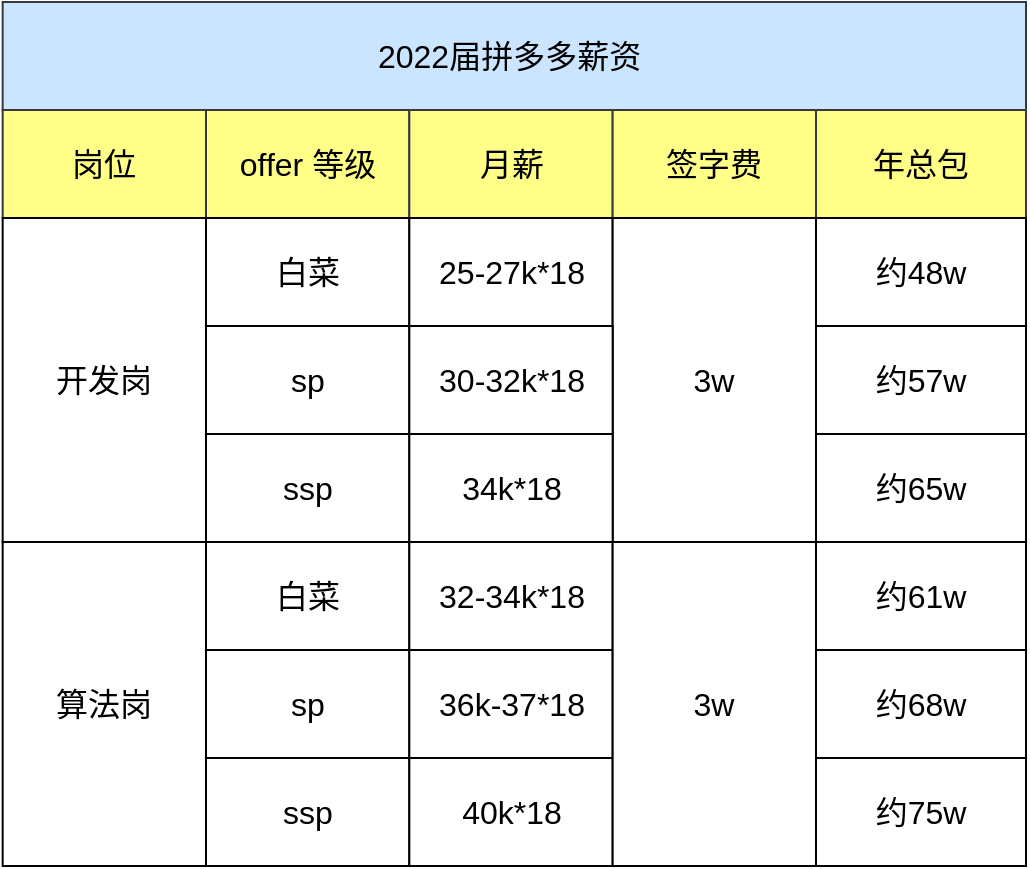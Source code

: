 <mxfile version="15.8.3" type="github">
  <diagram id="WuZ8_OOCTdjACCoI05ke" name="Page-1">
    <mxGraphModel dx="1773" dy="558" grid="1" gridSize="10" guides="1" tooltips="1" connect="1" arrows="1" fold="1" page="1" pageScale="1" pageWidth="827" pageHeight="1169" math="0" shadow="0">
      <root>
        <mxCell id="0" />
        <mxCell id="1" parent="0" />
        <mxCell id="qjziplt6dxEa7r78YyaK-1" value="2022届拼多多薪资&amp;nbsp;" style="rounded=0;whiteSpace=wrap;html=1;fontSize=16;fillColor=#cce5ff;strokeColor=#36393d;" vertex="1" parent="1">
          <mxGeometry x="-21.67" y="160" width="511.67" height="54" as="geometry" />
        </mxCell>
        <mxCell id="qjziplt6dxEa7r78YyaK-2" value="offer 等级" style="rounded=0;whiteSpace=wrap;html=1;fontSize=16;fillColor=#ffff88;strokeColor=#36393d;" vertex="1" parent="1">
          <mxGeometry x="80" y="214" width="101.667" height="54" as="geometry" />
        </mxCell>
        <mxCell id="qjziplt6dxEa7r78YyaK-3" value="月薪" style="rounded=0;whiteSpace=wrap;html=1;fontSize=16;fillColor=#ffff88;strokeColor=#36393d;" vertex="1" parent="1">
          <mxGeometry x="181.667" y="214" width="101.667" height="54" as="geometry" />
        </mxCell>
        <mxCell id="qjziplt6dxEa7r78YyaK-4" value="签字费" style="rounded=0;whiteSpace=wrap;html=1;fontSize=16;fillColor=#ffff88;strokeColor=#36393d;" vertex="1" parent="1">
          <mxGeometry x="283.33" y="214" width="101.667" height="54" as="geometry" />
        </mxCell>
        <mxCell id="qjziplt6dxEa7r78YyaK-5" value="白菜" style="rounded=0;whiteSpace=wrap;html=1;fontSize=16;" vertex="1" parent="1">
          <mxGeometry x="80" y="268" width="101.667" height="54" as="geometry" />
        </mxCell>
        <mxCell id="qjziplt6dxEa7r78YyaK-6" value="25-27k*18" style="rounded=0;whiteSpace=wrap;html=1;fontSize=16;" vertex="1" parent="1">
          <mxGeometry x="181.667" y="268" width="101.667" height="54" as="geometry" />
        </mxCell>
        <mxCell id="qjziplt6dxEa7r78YyaK-7" value="3w" style="rounded=0;whiteSpace=wrap;html=1;fontSize=16;" vertex="1" parent="1">
          <mxGeometry x="283.33" y="268" width="101.667" height="162" as="geometry" />
        </mxCell>
        <mxCell id="qjziplt6dxEa7r78YyaK-8" value="sp" style="rounded=0;whiteSpace=wrap;html=1;fontSize=16;" vertex="1" parent="1">
          <mxGeometry x="80" y="322" width="101.667" height="54" as="geometry" />
        </mxCell>
        <mxCell id="qjziplt6dxEa7r78YyaK-9" value="30-32k*18" style="rounded=0;whiteSpace=wrap;html=1;fontSize=16;" vertex="1" parent="1">
          <mxGeometry x="181.667" y="322" width="101.667" height="54" as="geometry" />
        </mxCell>
        <mxCell id="qjziplt6dxEa7r78YyaK-10" value="ssp" style="rounded=0;whiteSpace=wrap;html=1;fontSize=16;" vertex="1" parent="1">
          <mxGeometry x="80" y="376" width="101.667" height="54" as="geometry" />
        </mxCell>
        <mxCell id="qjziplt6dxEa7r78YyaK-11" value="34k*18" style="rounded=0;whiteSpace=wrap;html=1;fontSize=16;" vertex="1" parent="1">
          <mxGeometry x="181.667" y="376" width="101.667" height="54" as="geometry" />
        </mxCell>
        <mxCell id="qjziplt6dxEa7r78YyaK-12" value="岗位" style="rounded=0;whiteSpace=wrap;html=1;fontSize=16;fillColor=#ffff88;strokeColor=#36393d;" vertex="1" parent="1">
          <mxGeometry x="-21.67" y="214" width="101.667" height="54" as="geometry" />
        </mxCell>
        <mxCell id="qjziplt6dxEa7r78YyaK-13" value="开发岗" style="rounded=0;whiteSpace=wrap;html=1;fontSize=16;" vertex="1" parent="1">
          <mxGeometry x="-21.67" y="268" width="101.67" height="162" as="geometry" />
        </mxCell>
        <mxCell id="qjziplt6dxEa7r78YyaK-14" value="白菜" style="rounded=0;whiteSpace=wrap;html=1;fontSize=16;" vertex="1" parent="1">
          <mxGeometry x="80" y="430" width="101.667" height="54" as="geometry" />
        </mxCell>
        <mxCell id="qjziplt6dxEa7r78YyaK-15" value="sp" style="rounded=0;whiteSpace=wrap;html=1;fontSize=16;" vertex="1" parent="1">
          <mxGeometry x="80" y="484" width="101.667" height="54" as="geometry" />
        </mxCell>
        <mxCell id="qjziplt6dxEa7r78YyaK-16" value="ssp" style="rounded=0;whiteSpace=wrap;html=1;fontSize=16;" vertex="1" parent="1">
          <mxGeometry x="80" y="538" width="101.667" height="54" as="geometry" />
        </mxCell>
        <mxCell id="qjziplt6dxEa7r78YyaK-17" value="32-34k*18" style="rounded=0;whiteSpace=wrap;html=1;fontSize=16;" vertex="1" parent="1">
          <mxGeometry x="181.667" y="430" width="101.667" height="54" as="geometry" />
        </mxCell>
        <mxCell id="qjziplt6dxEa7r78YyaK-18" value="36k-37*18" style="rounded=0;whiteSpace=wrap;html=1;fontSize=16;" vertex="1" parent="1">
          <mxGeometry x="181.667" y="484" width="101.667" height="54" as="geometry" />
        </mxCell>
        <mxCell id="qjziplt6dxEa7r78YyaK-19" value="40k*18" style="rounded=0;whiteSpace=wrap;html=1;fontSize=16;" vertex="1" parent="1">
          <mxGeometry x="181.667" y="538" width="101.667" height="54" as="geometry" />
        </mxCell>
        <mxCell id="qjziplt6dxEa7r78YyaK-20" value="年总包" style="rounded=0;whiteSpace=wrap;html=1;fontSize=16;fillColor=#ffff88;strokeColor=#36393d;" vertex="1" parent="1">
          <mxGeometry x="385" y="214" width="105" height="54" as="geometry" />
        </mxCell>
        <mxCell id="qjziplt6dxEa7r78YyaK-21" value="3w" style="rounded=0;whiteSpace=wrap;html=1;fontSize=16;" vertex="1" parent="1">
          <mxGeometry x="283.33" y="430" width="101.667" height="162" as="geometry" />
        </mxCell>
        <mxCell id="qjziplt6dxEa7r78YyaK-22" value="算法岗" style="rounded=0;whiteSpace=wrap;html=1;fontSize=16;" vertex="1" parent="1">
          <mxGeometry x="-21.67" y="430" width="101.67" height="162" as="geometry" />
        </mxCell>
        <mxCell id="qjziplt6dxEa7r78YyaK-23" value="约48w" style="rounded=0;whiteSpace=wrap;html=1;fontSize=16;" vertex="1" parent="1">
          <mxGeometry x="385" y="268" width="105" height="54" as="geometry" />
        </mxCell>
        <mxCell id="qjziplt6dxEa7r78YyaK-24" value="约57w" style="rounded=0;whiteSpace=wrap;html=1;fontSize=16;" vertex="1" parent="1">
          <mxGeometry x="385" y="322" width="105" height="54" as="geometry" />
        </mxCell>
        <mxCell id="qjziplt6dxEa7r78YyaK-25" value="约65w" style="rounded=0;whiteSpace=wrap;html=1;fontSize=16;" vertex="1" parent="1">
          <mxGeometry x="385" y="376" width="105" height="54" as="geometry" />
        </mxCell>
        <mxCell id="qjziplt6dxEa7r78YyaK-26" value="约61w" style="rounded=0;whiteSpace=wrap;html=1;fontSize=16;" vertex="1" parent="1">
          <mxGeometry x="385" y="430" width="105" height="54" as="geometry" />
        </mxCell>
        <mxCell id="qjziplt6dxEa7r78YyaK-27" value="约68w" style="rounded=0;whiteSpace=wrap;html=1;fontSize=16;" vertex="1" parent="1">
          <mxGeometry x="385" y="484" width="105" height="54" as="geometry" />
        </mxCell>
        <mxCell id="qjziplt6dxEa7r78YyaK-28" value="约75w" style="rounded=0;whiteSpace=wrap;html=1;fontSize=16;" vertex="1" parent="1">
          <mxGeometry x="385" y="538" width="105" height="54" as="geometry" />
        </mxCell>
      </root>
    </mxGraphModel>
  </diagram>
</mxfile>
